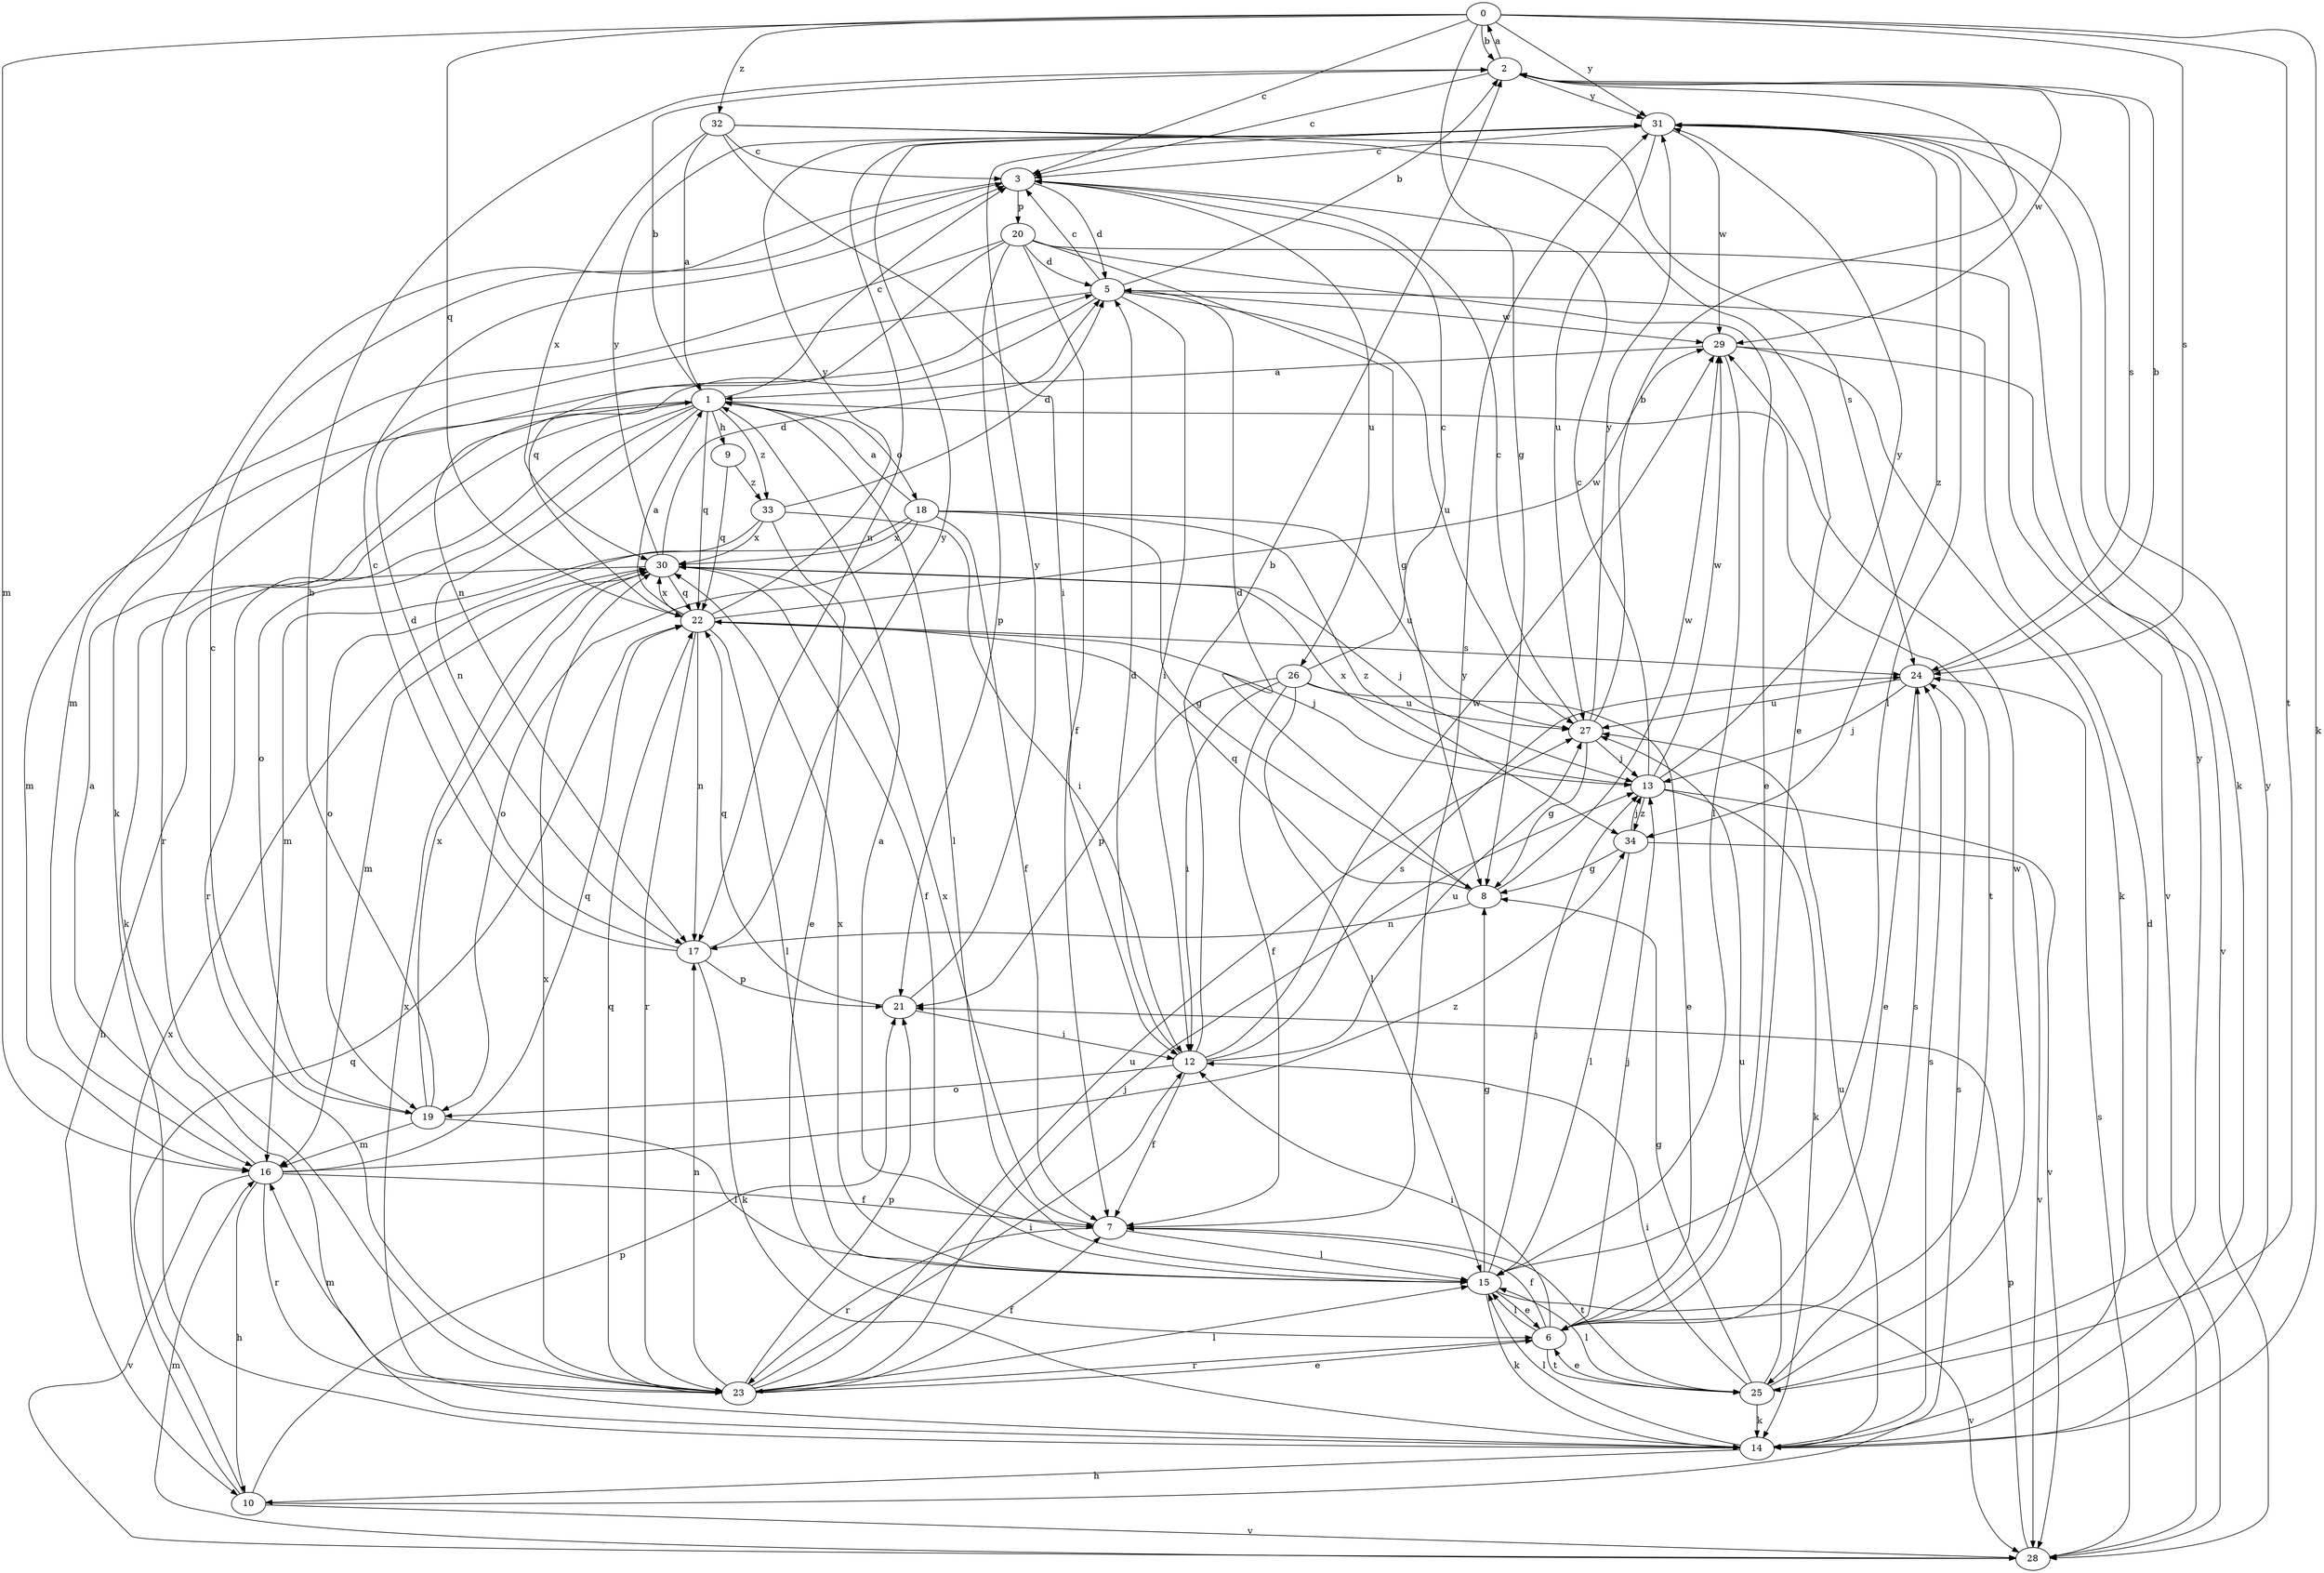 strict digraph  {
0;
1;
2;
3;
5;
6;
7;
8;
9;
10;
12;
13;
14;
15;
16;
17;
18;
19;
20;
21;
22;
23;
24;
25;
26;
27;
28;
29;
30;
31;
32;
33;
34;
0 -> 2  [label=b];
0 -> 3  [label=c];
0 -> 8  [label=g];
0 -> 14  [label=k];
0 -> 16  [label=m];
0 -> 22  [label=q];
0 -> 24  [label=s];
0 -> 25  [label=t];
0 -> 31  [label=y];
0 -> 32  [label=z];
1 -> 2  [label=b];
1 -> 3  [label=c];
1 -> 9  [label=h];
1 -> 14  [label=k];
1 -> 15  [label=l];
1 -> 16  [label=m];
1 -> 17  [label=n];
1 -> 18  [label=o];
1 -> 19  [label=o];
1 -> 22  [label=q];
1 -> 23  [label=r];
1 -> 25  [label=t];
1 -> 33  [label=z];
2 -> 0  [label=a];
2 -> 3  [label=c];
2 -> 24  [label=s];
2 -> 29  [label=w];
2 -> 31  [label=y];
3 -> 5  [label=d];
3 -> 14  [label=k];
3 -> 20  [label=p];
3 -> 26  [label=u];
5 -> 2  [label=b];
5 -> 3  [label=c];
5 -> 12  [label=i];
5 -> 22  [label=q];
5 -> 23  [label=r];
5 -> 27  [label=u];
5 -> 29  [label=w];
6 -> 7  [label=f];
6 -> 12  [label=i];
6 -> 13  [label=j];
6 -> 15  [label=l];
6 -> 23  [label=r];
6 -> 24  [label=s];
6 -> 25  [label=t];
7 -> 15  [label=l];
7 -> 23  [label=r];
7 -> 25  [label=t];
7 -> 30  [label=x];
7 -> 31  [label=y];
8 -> 5  [label=d];
8 -> 17  [label=n];
8 -> 22  [label=q];
8 -> 29  [label=w];
9 -> 22  [label=q];
9 -> 33  [label=z];
10 -> 21  [label=p];
10 -> 22  [label=q];
10 -> 24  [label=s];
10 -> 28  [label=v];
10 -> 30  [label=x];
12 -> 2  [label=b];
12 -> 5  [label=d];
12 -> 7  [label=f];
12 -> 19  [label=o];
12 -> 24  [label=s];
12 -> 27  [label=u];
12 -> 29  [label=w];
13 -> 3  [label=c];
13 -> 14  [label=k];
13 -> 28  [label=v];
13 -> 29  [label=w];
13 -> 30  [label=x];
13 -> 31  [label=y];
13 -> 34  [label=z];
14 -> 10  [label=h];
14 -> 15  [label=l];
14 -> 24  [label=s];
14 -> 27  [label=u];
14 -> 30  [label=x];
14 -> 31  [label=y];
15 -> 1  [label=a];
15 -> 6  [label=e];
15 -> 8  [label=g];
15 -> 13  [label=j];
15 -> 14  [label=k];
15 -> 28  [label=v];
15 -> 30  [label=x];
16 -> 1  [label=a];
16 -> 7  [label=f];
16 -> 10  [label=h];
16 -> 22  [label=q];
16 -> 23  [label=r];
16 -> 28  [label=v];
16 -> 34  [label=z];
17 -> 3  [label=c];
17 -> 5  [label=d];
17 -> 14  [label=k];
17 -> 21  [label=p];
17 -> 31  [label=y];
18 -> 1  [label=a];
18 -> 7  [label=f];
18 -> 8  [label=g];
18 -> 16  [label=m];
18 -> 19  [label=o];
18 -> 27  [label=u];
18 -> 30  [label=x];
18 -> 34  [label=z];
19 -> 2  [label=b];
19 -> 3  [label=c];
19 -> 15  [label=l];
19 -> 16  [label=m];
19 -> 30  [label=x];
20 -> 5  [label=d];
20 -> 6  [label=e];
20 -> 7  [label=f];
20 -> 8  [label=g];
20 -> 16  [label=m];
20 -> 17  [label=n];
20 -> 21  [label=p];
20 -> 28  [label=v];
21 -> 12  [label=i];
21 -> 22  [label=q];
21 -> 31  [label=y];
22 -> 1  [label=a];
22 -> 13  [label=j];
22 -> 15  [label=l];
22 -> 17  [label=n];
22 -> 23  [label=r];
22 -> 24  [label=s];
22 -> 29  [label=w];
22 -> 30  [label=x];
22 -> 31  [label=y];
23 -> 6  [label=e];
23 -> 7  [label=f];
23 -> 12  [label=i];
23 -> 13  [label=j];
23 -> 15  [label=l];
23 -> 16  [label=m];
23 -> 17  [label=n];
23 -> 21  [label=p];
23 -> 22  [label=q];
23 -> 27  [label=u];
23 -> 30  [label=x];
24 -> 2  [label=b];
24 -> 6  [label=e];
24 -> 13  [label=j];
24 -> 27  [label=u];
25 -> 6  [label=e];
25 -> 8  [label=g];
25 -> 12  [label=i];
25 -> 14  [label=k];
25 -> 15  [label=l];
25 -> 27  [label=u];
25 -> 29  [label=w];
25 -> 31  [label=y];
26 -> 3  [label=c];
26 -> 6  [label=e];
26 -> 7  [label=f];
26 -> 12  [label=i];
26 -> 15  [label=l];
26 -> 21  [label=p];
26 -> 27  [label=u];
27 -> 2  [label=b];
27 -> 3  [label=c];
27 -> 8  [label=g];
27 -> 13  [label=j];
27 -> 31  [label=y];
28 -> 5  [label=d];
28 -> 16  [label=m];
28 -> 21  [label=p];
28 -> 24  [label=s];
29 -> 1  [label=a];
29 -> 14  [label=k];
29 -> 15  [label=l];
29 -> 28  [label=v];
30 -> 5  [label=d];
30 -> 7  [label=f];
30 -> 10  [label=h];
30 -> 13  [label=j];
30 -> 16  [label=m];
30 -> 22  [label=q];
30 -> 31  [label=y];
31 -> 3  [label=c];
31 -> 14  [label=k];
31 -> 15  [label=l];
31 -> 17  [label=n];
31 -> 27  [label=u];
31 -> 29  [label=w];
31 -> 34  [label=z];
32 -> 1  [label=a];
32 -> 3  [label=c];
32 -> 6  [label=e];
32 -> 12  [label=i];
32 -> 24  [label=s];
32 -> 30  [label=x];
33 -> 5  [label=d];
33 -> 6  [label=e];
33 -> 12  [label=i];
33 -> 19  [label=o];
33 -> 30  [label=x];
34 -> 8  [label=g];
34 -> 13  [label=j];
34 -> 15  [label=l];
34 -> 28  [label=v];
}
